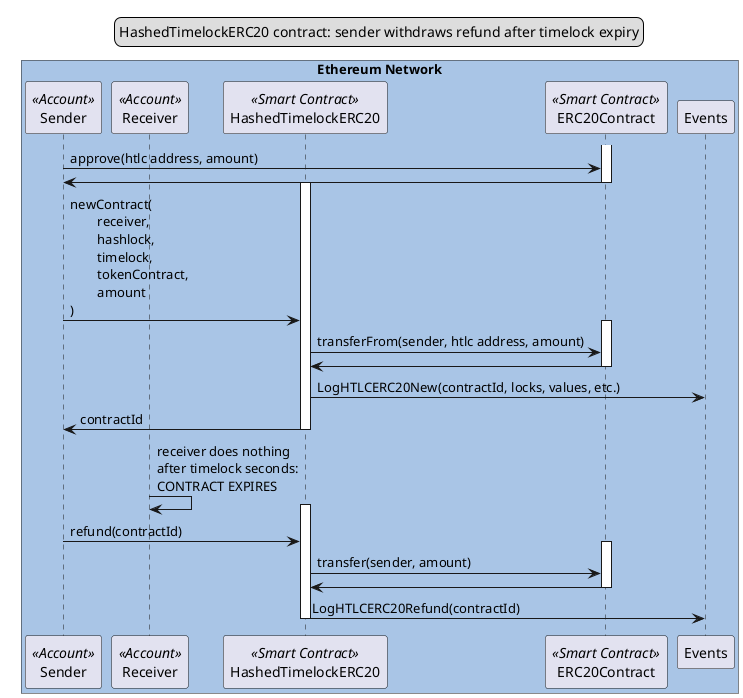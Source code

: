 @startuml
skinparam BoxPadding 20

legend top
HashedTimelockERC20 contract: sender withdraws refund after timelock expiry
end legend

box "Ethereum Network" #A9C5E6
participant Sender as sender << Account >>
participant Receiver as receiver << Account >>
participant HashedTimelockERC20 as htlc << Smart Contract >>
participant ERC20Contract as token << Smart Contract >>
participant Events as events
end box

activate token
  sender->token:approve(htlc address, amount)
  token->sender
deactivate token

activate htlc
  sender->htlc:newContract(\n\treceiver,\n\thashlock,\n\ttimelock,\n\ttokenContract,\n\tamount\n)
  activate token
    htlc->token:transferFrom(sender, htlc address, amount)
    token->htlc
  deactivate token
  htlc->events:LogHTLCERC20New(contractId, locks, values, etc.)
  htlc->sender:contractId
deactivate htlc

receiver->receiver:receiver does nothing\nafter timelock seconds:\nCONTRACT EXPIRES

activate htlc
  sender->htlc:refund(contractId)
  activate token
    htlc->token:transfer(sender, amount)
    token->htlc
  deactivate token
  htlc->events:LogHTLCERC20Refund(contractId)
deactivate htlc

@enduml

